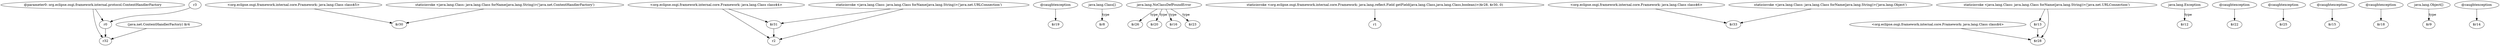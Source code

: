 digraph g {
0[label="r0"]
1[label="r32"]
0->1[label=""]
2[label="<org.eclipse.osgi.framework.internal.core.Framework: java.lang.Class class$5>"]
3[label="$r30"]
2->3[label=""]
4[label="<org.eclipse.osgi.framework.internal.core.Framework: java.lang.Class class$4>"]
5[label="$r31"]
4->5[label=""]
6[label="@caughtexception"]
7[label="$r19"]
6->7[label=""]
8[label="java.lang.Class[]"]
9[label="$r8"]
8->9[label="type"]
10[label="java.lang.NoClassDefFoundError"]
11[label="$r26"]
10->11[label="type"]
12[label="staticinvoke <org.eclipse.osgi.framework.internal.core.Framework: java.lang.reflect.Field getField(java.lang.Class,java.lang.Class,boolean)>($r28, $r30, 0)"]
13[label="r1"]
12->13[label=""]
14[label="<org.eclipse.osgi.framework.internal.core.Framework: java.lang.Class class$6>"]
15[label="$r33"]
14->15[label=""]
16[label="$r13"]
17[label="$r28"]
16->17[label=""]
18[label="r3"]
18->0[label=""]
19[label="<org.eclipse.osgi.framework.internal.core.Framework: java.lang.Class class$4>"]
19->17[label=""]
20[label="java.lang.Exception"]
21[label="$r12"]
20->21[label="type"]
22[label="staticinvoke <java.lang.Class: java.lang.Class forName(java.lang.String)>('java.net.URLConnection')"]
22->16[label=""]
23[label="staticinvoke <java.lang.Class: java.lang.Class forName(java.lang.String)>('java.net.URLConnection')"]
23->5[label=""]
24[label="staticinvoke <java.lang.Class: java.lang.Class forName(java.lang.String)>('java.net.ContentHandlerFactory')"]
24->3[label=""]
25[label="@caughtexception"]
26[label="$r22"]
25->26[label=""]
27[label="@parameter0: org.eclipse.osgi.framework.internal.protocol.ContentHandlerFactory"]
27->0[label=""]
28[label="@caughtexception"]
29[label="$r25"]
28->29[label=""]
30[label="staticinvoke <java.lang.Class: java.lang.Class forName(java.lang.String)>('java.lang.Object')"]
30->15[label=""]
31[label="@caughtexception"]
32[label="$r15"]
31->32[label=""]
33[label="@caughtexception"]
34[label="$r18"]
33->34[label=""]
35[label="java.lang.Object[]"]
36[label="$r9"]
35->36[label="type"]
37[label="$r20"]
10->37[label="type"]
27->1[label=""]
38[label="r2"]
5->38[label=""]
39[label="(java.net.ContentHandlerFactory) $r4"]
39->1[label=""]
40[label="@caughtexception"]
41[label="$r14"]
40->41[label=""]
4->38[label=""]
42[label="$r16"]
10->42[label="type"]
23->38[label=""]
43[label="$r23"]
10->43[label="type"]
22->17[label=""]
}